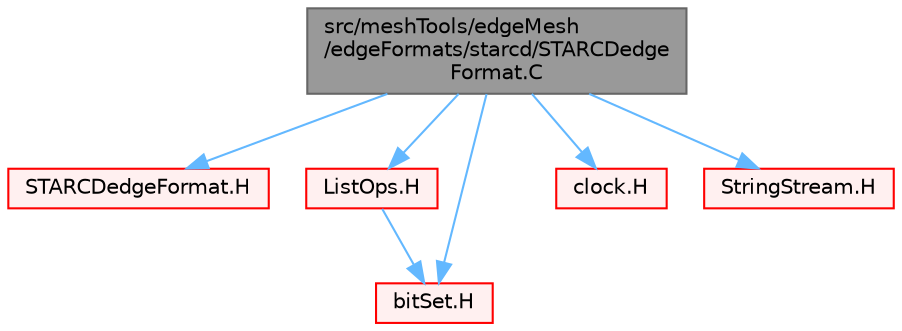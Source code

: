 digraph "src/meshTools/edgeMesh/edgeFormats/starcd/STARCDedgeFormat.C"
{
 // LATEX_PDF_SIZE
  bgcolor="transparent";
  edge [fontname=Helvetica,fontsize=10,labelfontname=Helvetica,labelfontsize=10];
  node [fontname=Helvetica,fontsize=10,shape=box,height=0.2,width=0.4];
  Node1 [id="Node000001",label="src/meshTools/edgeMesh\l/edgeFormats/starcd/STARCDedge\lFormat.C",height=0.2,width=0.4,color="gray40", fillcolor="grey60", style="filled", fontcolor="black",tooltip=" "];
  Node1 -> Node2 [id="edge1_Node000001_Node000002",color="steelblue1",style="solid",tooltip=" "];
  Node2 [id="Node000002",label="STARCDedgeFormat.H",height=0.2,width=0.4,color="red", fillcolor="#FFF0F0", style="filled",URL="$STARCDedgeFormat_8H.html",tooltip=" "];
  Node1 -> Node140 [id="edge2_Node000001_Node000140",color="steelblue1",style="solid",tooltip=" "];
  Node140 [id="Node000140",label="ListOps.H",height=0.2,width=0.4,color="red", fillcolor="#FFF0F0", style="filled",URL="$ListOps_8H.html",tooltip="Various functions to operate on Lists."];
  Node140 -> Node157 [id="edge3_Node000140_Node000157",color="steelblue1",style="solid",tooltip=" "];
  Node157 [id="Node000157",label="bitSet.H",height=0.2,width=0.4,color="red", fillcolor="#FFF0F0", style="filled",URL="$bitSet_8H.html",tooltip=" "];
  Node1 -> Node231 [id="edge4_Node000001_Node000231",color="steelblue1",style="solid",tooltip=" "];
  Node231 [id="Node000231",label="clock.H",height=0.2,width=0.4,color="red", fillcolor="#FFF0F0", style="filled",URL="$clock_8H.html",tooltip=" "];
  Node1 -> Node157 [id="edge5_Node000001_Node000157",color="steelblue1",style="solid",tooltip=" "];
  Node1 -> Node233 [id="edge6_Node000001_Node000233",color="steelblue1",style="solid",tooltip=" "];
  Node233 [id="Node000233",label="StringStream.H",height=0.2,width=0.4,color="red", fillcolor="#FFF0F0", style="filled",URL="$StringStream_8H.html",tooltip="Input/output from string buffers."];
}
